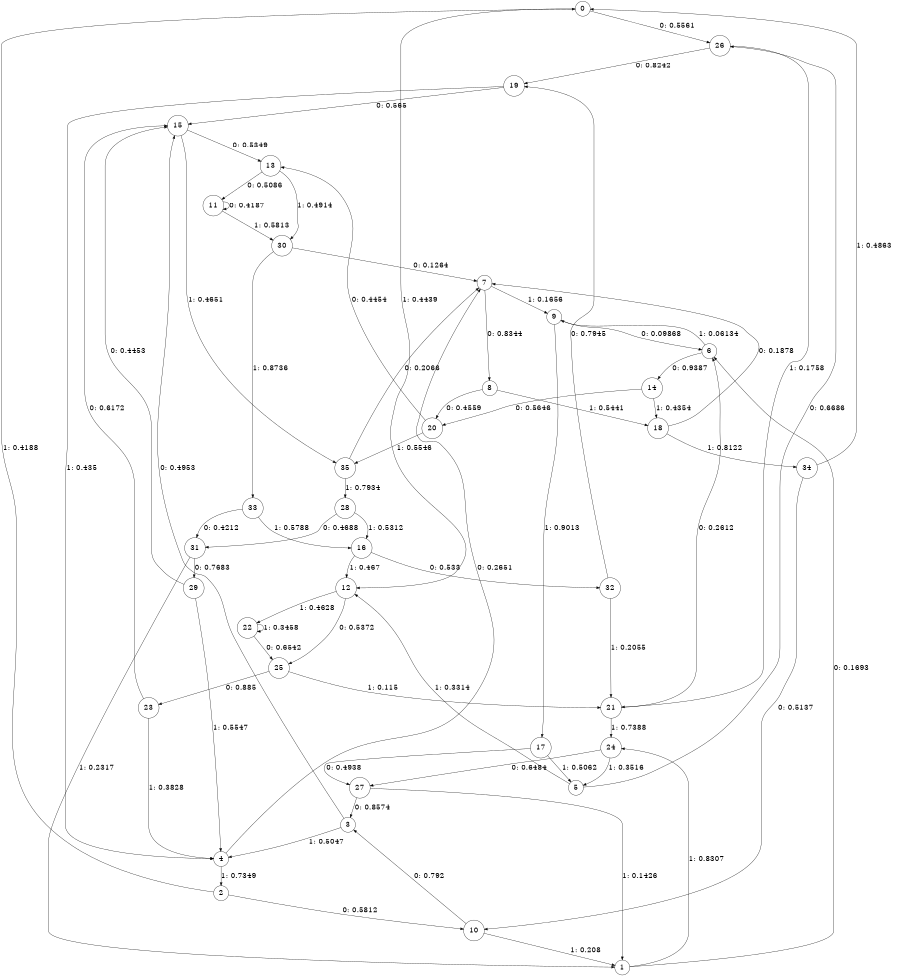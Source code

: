 digraph "ch5randomL7" {
size = "6,8.5";
ratio = "fill";
node [shape = circle];
node [fontsize = 24];
edge [fontsize = 24];
0 -> 26 [label = "0: 0.5561   "];
0 -> 12 [label = "1: 0.4439   "];
1 -> 6 [label = "0: 0.1693   "];
1 -> 24 [label = "1: 0.8307   "];
2 -> 10 [label = "0: 0.5812   "];
2 -> 0 [label = "1: 0.4188   "];
3 -> 15 [label = "0: 0.4953   "];
3 -> 4 [label = "1: 0.5047   "];
4 -> 7 [label = "0: 0.2651   "];
4 -> 2 [label = "1: 0.7349   "];
5 -> 26 [label = "0: 0.6686   "];
5 -> 12 [label = "1: 0.3314   "];
6 -> 14 [label = "0: 0.9387   "];
6 -> 9 [label = "1: 0.06134  "];
7 -> 8 [label = "0: 0.8344   "];
7 -> 9 [label = "1: 0.1656   "];
8 -> 20 [label = "0: 0.4559   "];
8 -> 18 [label = "1: 0.5441   "];
9 -> 6 [label = "0: 0.09868  "];
9 -> 17 [label = "1: 0.9013   "];
10 -> 3 [label = "0: 0.792    "];
10 -> 1 [label = "1: 0.208    "];
11 -> 11 [label = "0: 0.4187   "];
11 -> 30 [label = "1: 0.5813   "];
12 -> 25 [label = "0: 0.5372   "];
12 -> 22 [label = "1: 0.4628   "];
13 -> 11 [label = "0: 0.5086   "];
13 -> 30 [label = "1: 0.4914   "];
14 -> 20 [label = "0: 0.5646   "];
14 -> 18 [label = "1: 0.4354   "];
15 -> 13 [label = "0: 0.5349   "];
15 -> 35 [label = "1: 0.4651   "];
16 -> 32 [label = "0: 0.533    "];
16 -> 12 [label = "1: 0.467    "];
17 -> 27 [label = "0: 0.4938   "];
17 -> 5 [label = "1: 0.5062   "];
18 -> 7 [label = "0: 0.1878   "];
18 -> 34 [label = "1: 0.8122   "];
19 -> 15 [label = "0: 0.565    "];
19 -> 4 [label = "1: 0.435    "];
20 -> 13 [label = "0: 0.4454   "];
20 -> 35 [label = "1: 0.5546   "];
21 -> 6 [label = "0: 0.2612   "];
21 -> 24 [label = "1: 0.7388   "];
22 -> 25 [label = "0: 0.6542   "];
22 -> 22 [label = "1: 0.3458   "];
23 -> 15 [label = "0: 0.6172   "];
23 -> 4 [label = "1: 0.3828   "];
24 -> 27 [label = "0: 0.6484   "];
24 -> 5 [label = "1: 0.3516   "];
25 -> 23 [label = "0: 0.885    "];
25 -> 21 [label = "1: 0.115    "];
26 -> 19 [label = "0: 0.8242   "];
26 -> 21 [label = "1: 0.1758   "];
27 -> 3 [label = "0: 0.8574   "];
27 -> 1 [label = "1: 0.1426   "];
28 -> 31 [label = "0: 0.4688   "];
28 -> 16 [label = "1: 0.5312   "];
29 -> 15 [label = "0: 0.4453   "];
29 -> 4 [label = "1: 0.5547   "];
30 -> 7 [label = "0: 0.1264   "];
30 -> 33 [label = "1: 0.8736   "];
31 -> 29 [label = "0: 0.7683   "];
31 -> 1 [label = "1: 0.2317   "];
32 -> 19 [label = "0: 0.7945   "];
32 -> 21 [label = "1: 0.2055   "];
33 -> 31 [label = "0: 0.4212   "];
33 -> 16 [label = "1: 0.5788   "];
34 -> 10 [label = "0: 0.5137   "];
34 -> 0 [label = "1: 0.4863   "];
35 -> 7 [label = "0: 0.2066   "];
35 -> 28 [label = "1: 0.7934   "];
}